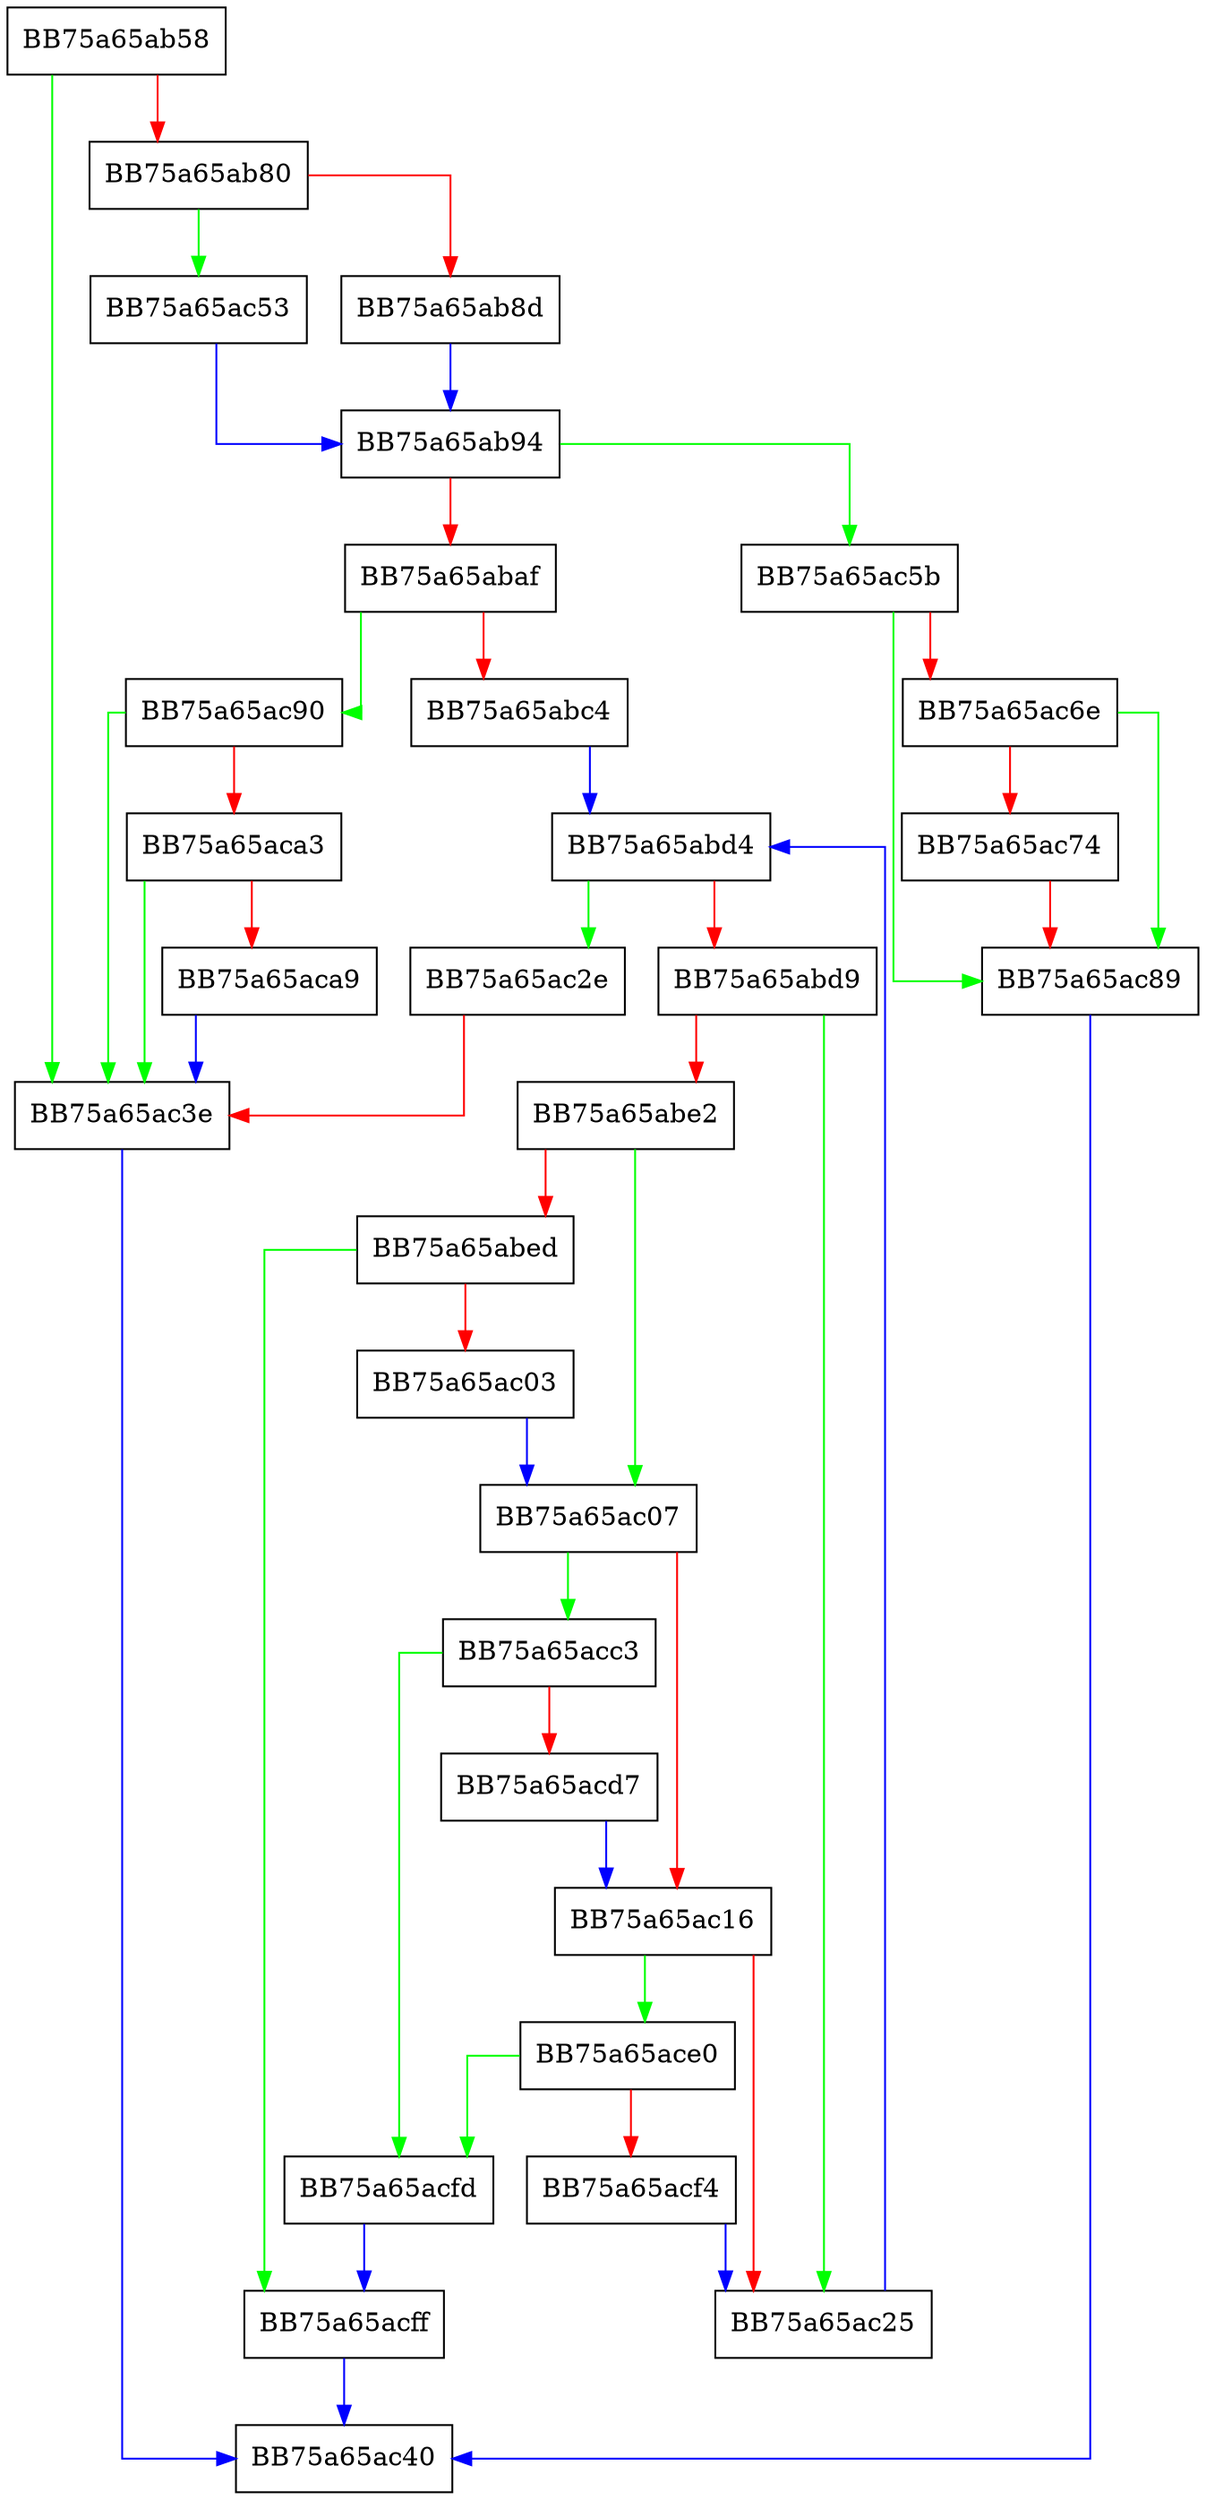digraph SpynetEnumerateDnsCache {
  node [shape="box"];
  graph [splines=ortho];
  BB75a65ab58 -> BB75a65ac3e [color="green"];
  BB75a65ab58 -> BB75a65ab80 [color="red"];
  BB75a65ab80 -> BB75a65ac53 [color="green"];
  BB75a65ab80 -> BB75a65ab8d [color="red"];
  BB75a65ab8d -> BB75a65ab94 [color="blue"];
  BB75a65ab94 -> BB75a65ac5b [color="green"];
  BB75a65ab94 -> BB75a65abaf [color="red"];
  BB75a65abaf -> BB75a65ac90 [color="green"];
  BB75a65abaf -> BB75a65abc4 [color="red"];
  BB75a65abc4 -> BB75a65abd4 [color="blue"];
  BB75a65abd4 -> BB75a65ac2e [color="green"];
  BB75a65abd4 -> BB75a65abd9 [color="red"];
  BB75a65abd9 -> BB75a65ac25 [color="green"];
  BB75a65abd9 -> BB75a65abe2 [color="red"];
  BB75a65abe2 -> BB75a65ac07 [color="green"];
  BB75a65abe2 -> BB75a65abed [color="red"];
  BB75a65abed -> BB75a65acff [color="green"];
  BB75a65abed -> BB75a65ac03 [color="red"];
  BB75a65ac03 -> BB75a65ac07 [color="blue"];
  BB75a65ac07 -> BB75a65acc3 [color="green"];
  BB75a65ac07 -> BB75a65ac16 [color="red"];
  BB75a65ac16 -> BB75a65ace0 [color="green"];
  BB75a65ac16 -> BB75a65ac25 [color="red"];
  BB75a65ac25 -> BB75a65abd4 [color="blue"];
  BB75a65ac2e -> BB75a65ac3e [color="red"];
  BB75a65ac3e -> BB75a65ac40 [color="blue"];
  BB75a65ac53 -> BB75a65ab94 [color="blue"];
  BB75a65ac5b -> BB75a65ac89 [color="green"];
  BB75a65ac5b -> BB75a65ac6e [color="red"];
  BB75a65ac6e -> BB75a65ac89 [color="green"];
  BB75a65ac6e -> BB75a65ac74 [color="red"];
  BB75a65ac74 -> BB75a65ac89 [color="red"];
  BB75a65ac89 -> BB75a65ac40 [color="blue"];
  BB75a65ac90 -> BB75a65ac3e [color="green"];
  BB75a65ac90 -> BB75a65aca3 [color="red"];
  BB75a65aca3 -> BB75a65ac3e [color="green"];
  BB75a65aca3 -> BB75a65aca9 [color="red"];
  BB75a65aca9 -> BB75a65ac3e [color="blue"];
  BB75a65acc3 -> BB75a65acfd [color="green"];
  BB75a65acc3 -> BB75a65acd7 [color="red"];
  BB75a65acd7 -> BB75a65ac16 [color="blue"];
  BB75a65ace0 -> BB75a65acfd [color="green"];
  BB75a65ace0 -> BB75a65acf4 [color="red"];
  BB75a65acf4 -> BB75a65ac25 [color="blue"];
  BB75a65acfd -> BB75a65acff [color="blue"];
  BB75a65acff -> BB75a65ac40 [color="blue"];
}